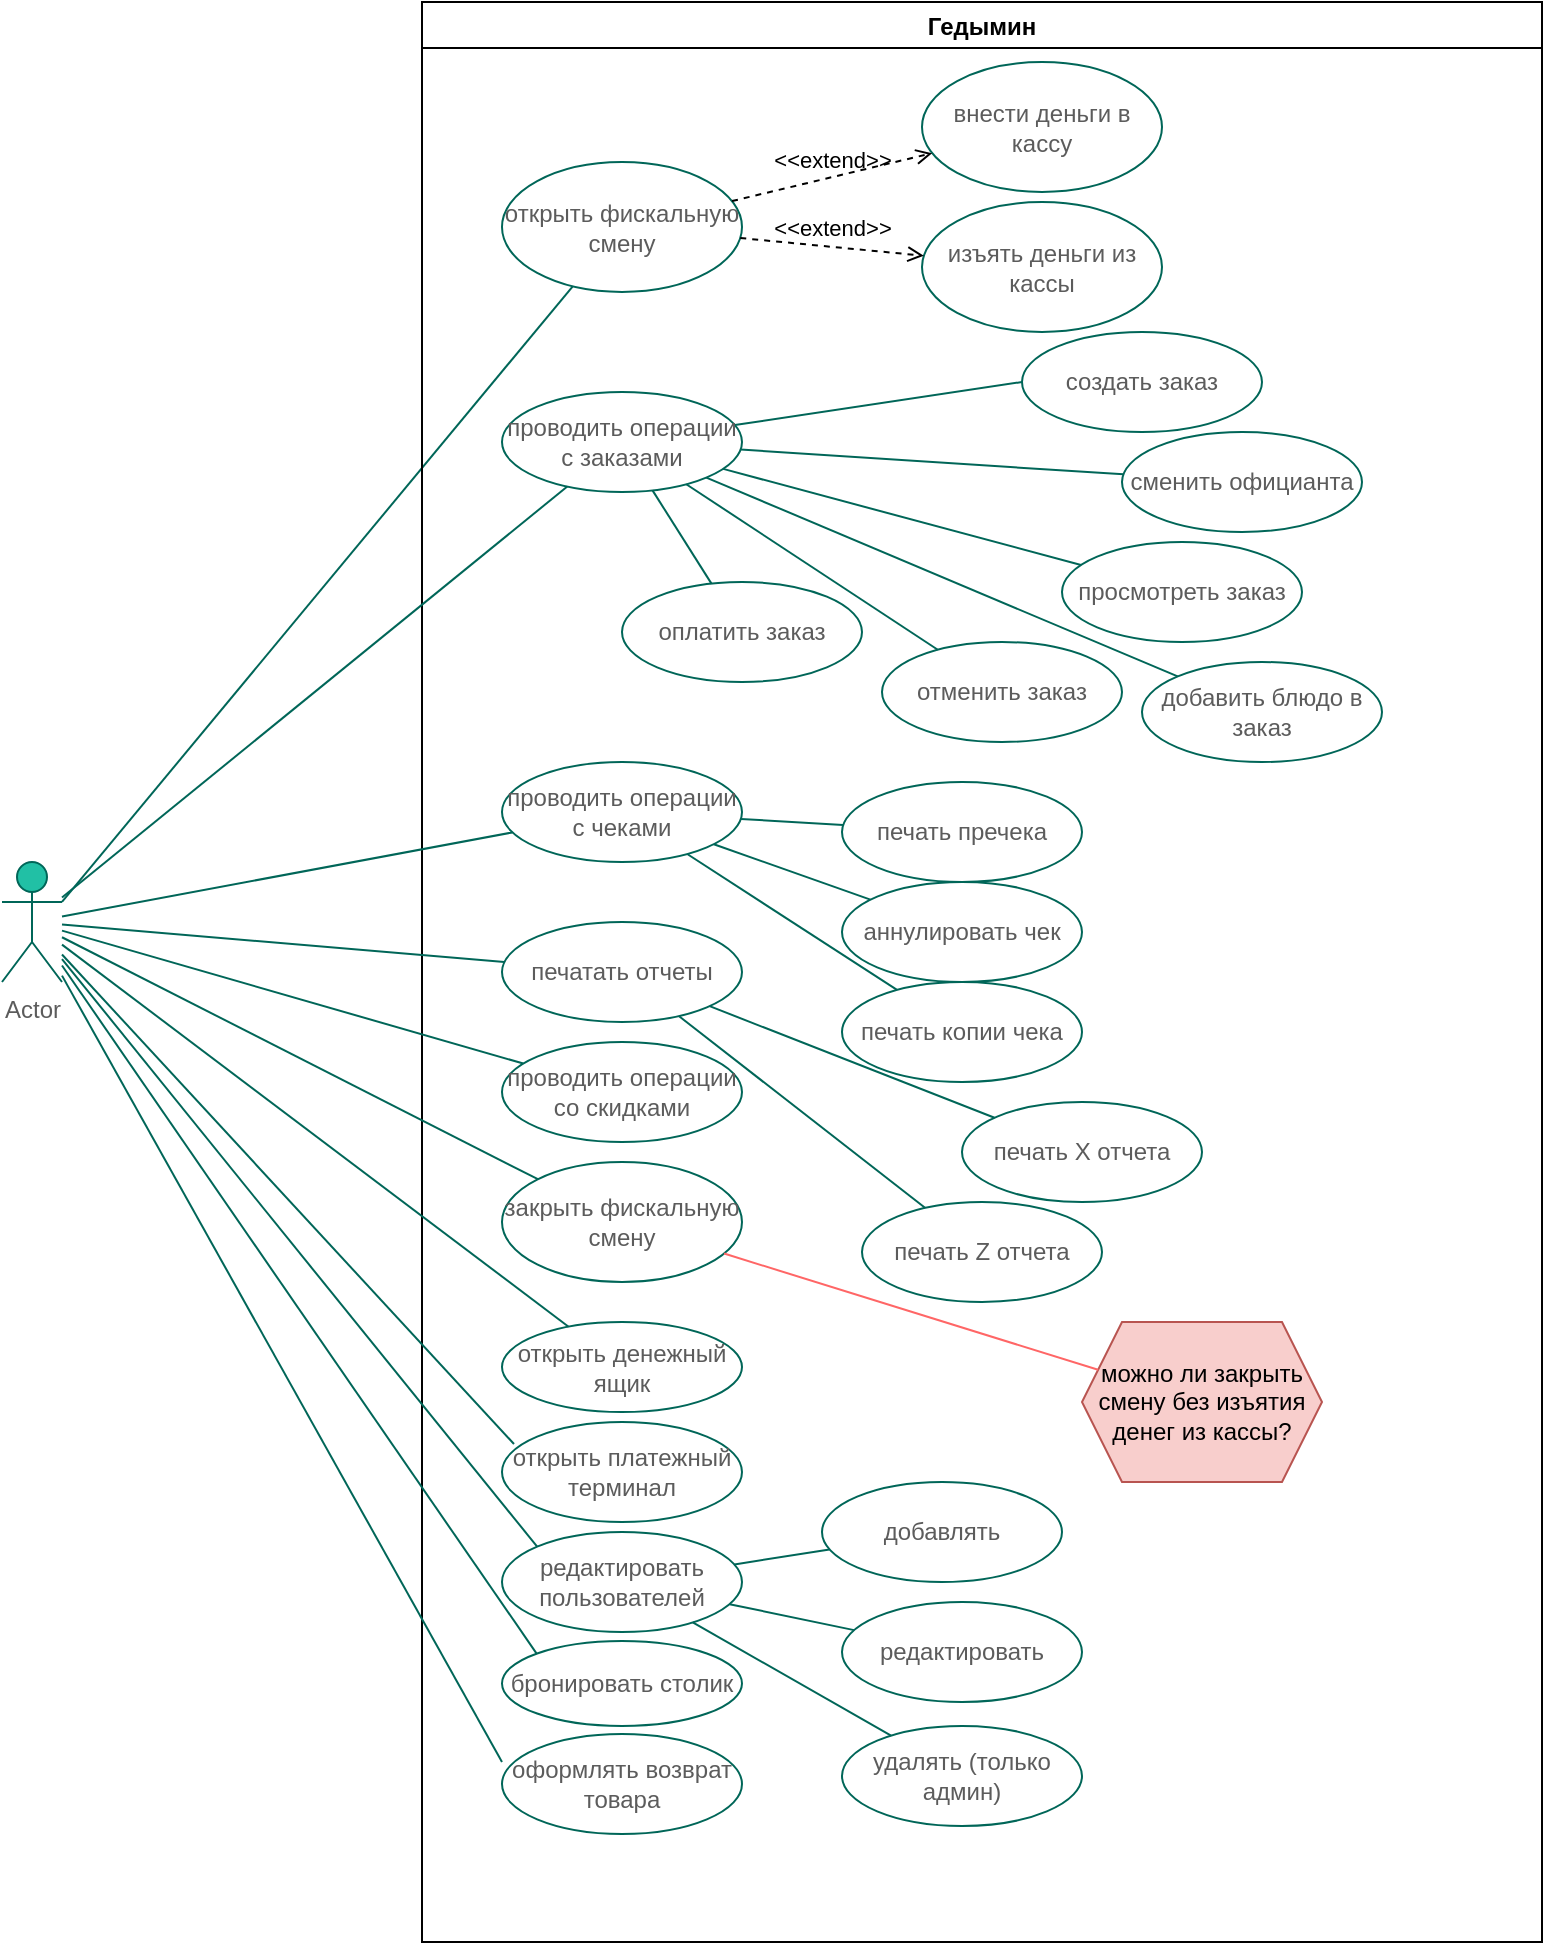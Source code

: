 <mxfile version="15.5.2" type="github"><diagram id="GxYnLsHXxuP-54g7DX-x" name="Page-1"><mxGraphModel dx="941" dy="519" grid="1" gridSize="10" guides="1" tooltips="1" connect="1" arrows="1" fold="1" page="1" pageScale="1" pageWidth="827" pageHeight="1169" math="0" shadow="0"><root><mxCell id="0"/><mxCell id="1" parent="0"/><mxCell id="fbP9ISJhYm2EwNBeFBmf-1" value="Actor" style="shape=umlActor;verticalLabelPosition=bottom;verticalAlign=top;html=1;outlineConnect=0;fillColor=#21C0A5;strokeColor=#006658;fontColor=#5C5C5C;" vertex="1" parent="1"><mxGeometry x="20" y="490" width="30" height="60" as="geometry"/></mxCell><mxCell id="fbP9ISJhYm2EwNBeFBmf-3" value="" style="endArrow=none;html=1;rounded=0;exitX=1;exitY=0.333;exitDx=0;exitDy=0;exitPerimeter=0;strokeColor=#006658;fontColor=#5C5C5C;" edge="1" parent="1" source="fbP9ISJhYm2EwNBeFBmf-1" target="fbP9ISJhYm2EwNBeFBmf-7"><mxGeometry width="50" height="50" relative="1" as="geometry"><mxPoint x="120" y="415" as="sourcePoint"/><mxPoint x="270" y="275" as="targetPoint"/></mxGeometry></mxCell><mxCell id="fbP9ISJhYm2EwNBeFBmf-4" value="Гедымин" style="swimlane;" vertex="1" parent="1"><mxGeometry x="230" y="60" width="560" height="970" as="geometry"/></mxCell><mxCell id="fbP9ISJhYm2EwNBeFBmf-5" value="закрыть фискальную смену" style="ellipse;whiteSpace=wrap;html=1;fillColor=none;strokeColor=#006658;fontColor=#5C5C5C;" vertex="1" parent="fbP9ISJhYm2EwNBeFBmf-4"><mxGeometry x="40" y="580" width="120" height="60" as="geometry"/></mxCell><mxCell id="fbP9ISJhYm2EwNBeFBmf-6" value="проводить операции с чеками" style="ellipse;whiteSpace=wrap;html=1;fillColor=none;strokeColor=#006658;fontColor=#5C5C5C;" vertex="1" parent="fbP9ISJhYm2EwNBeFBmf-4"><mxGeometry x="40" y="380" width="120" height="50" as="geometry"/></mxCell><mxCell id="fbP9ISJhYm2EwNBeFBmf-7" value="открыть фискальную смену" style="ellipse;whiteSpace=wrap;html=1;fillColor=none;strokeColor=#006658;fontColor=#5C5C5C;" vertex="1" parent="fbP9ISJhYm2EwNBeFBmf-4"><mxGeometry x="40" y="80" width="120" height="65" as="geometry"/></mxCell><mxCell id="fbP9ISJhYm2EwNBeFBmf-9" value="создать заказ" style="ellipse;whiteSpace=wrap;html=1;fillColor=none;strokeColor=#006658;fontColor=#5C5C5C;" vertex="1" parent="fbP9ISJhYm2EwNBeFBmf-4"><mxGeometry x="300" y="165" width="120" height="50" as="geometry"/></mxCell><mxCell id="fbP9ISJhYm2EwNBeFBmf-13" value="внести деньги в кассу" style="ellipse;whiteSpace=wrap;html=1;fillColor=none;strokeColor=#006658;fontColor=#5C5C5C;" vertex="1" parent="fbP9ISJhYm2EwNBeFBmf-4"><mxGeometry x="250" y="30" width="120" height="65" as="geometry"/></mxCell><mxCell id="fbP9ISJhYm2EwNBeFBmf-14" value="изъять деньги из кассы" style="ellipse;whiteSpace=wrap;html=1;fillColor=none;strokeColor=#006658;fontColor=#5C5C5C;" vertex="1" parent="fbP9ISJhYm2EwNBeFBmf-4"><mxGeometry x="250" y="100" width="120" height="65" as="geometry"/></mxCell><mxCell id="fbP9ISJhYm2EwNBeFBmf-15" value="&amp;lt;&amp;lt;extend&amp;gt;&amp;gt;" style="html=1;verticalAlign=bottom;labelBackgroundColor=none;endArrow=open;endFill=0;dashed=1;rounded=0;" edge="1" parent="fbP9ISJhYm2EwNBeFBmf-4" source="fbP9ISJhYm2EwNBeFBmf-7" target="fbP9ISJhYm2EwNBeFBmf-13"><mxGeometry width="160" relative="1" as="geometry"><mxPoint x="100" y="210" as="sourcePoint"/><mxPoint x="260" y="210" as="targetPoint"/></mxGeometry></mxCell><mxCell id="fbP9ISJhYm2EwNBeFBmf-16" value="&amp;lt;&amp;lt;extend&amp;gt;&amp;gt;" style="html=1;verticalAlign=bottom;labelBackgroundColor=none;endArrow=open;endFill=0;dashed=1;rounded=0;" edge="1" parent="fbP9ISJhYm2EwNBeFBmf-4" source="fbP9ISJhYm2EwNBeFBmf-7" target="fbP9ISJhYm2EwNBeFBmf-14"><mxGeometry width="160" relative="1" as="geometry"><mxPoint x="169.605" y="81.225" as="sourcePoint"/><mxPoint x="270.47" y="88.441" as="targetPoint"/></mxGeometry></mxCell><mxCell id="fbP9ISJhYm2EwNBeFBmf-19" value="просмотреть заказ" style="ellipse;whiteSpace=wrap;html=1;fillColor=none;strokeColor=#006658;fontColor=#5C5C5C;" vertex="1" parent="fbP9ISJhYm2EwNBeFBmf-4"><mxGeometry x="320" y="270" width="120" height="50" as="geometry"/></mxCell><mxCell id="fbP9ISJhYm2EwNBeFBmf-23" value="отменить заказ" style="ellipse;whiteSpace=wrap;html=1;fillColor=none;strokeColor=#006658;fontColor=#5C5C5C;" vertex="1" parent="fbP9ISJhYm2EwNBeFBmf-4"><mxGeometry x="230" y="320" width="120" height="50" as="geometry"/></mxCell><mxCell id="fbP9ISJhYm2EwNBeFBmf-25" value="проводить операции с заказами" style="ellipse;whiteSpace=wrap;html=1;fillColor=none;strokeColor=#006658;fontColor=#5C5C5C;" vertex="1" parent="fbP9ISJhYm2EwNBeFBmf-4"><mxGeometry x="40" y="195" width="120" height="50" as="geometry"/></mxCell><mxCell id="fbP9ISJhYm2EwNBeFBmf-2" value="" style="endArrow=none;html=1;rounded=0;entryX=0;entryY=0.5;entryDx=0;entryDy=0;strokeColor=#006658;fontColor=#5C5C5C;" edge="1" parent="fbP9ISJhYm2EwNBeFBmf-4" source="fbP9ISJhYm2EwNBeFBmf-25" target="fbP9ISJhYm2EwNBeFBmf-9"><mxGeometry width="50" height="50" relative="1" as="geometry"><mxPoint x="-160" y="385" as="sourcePoint"/><mxPoint x="-110" y="335" as="targetPoint"/></mxGeometry></mxCell><mxCell id="fbP9ISJhYm2EwNBeFBmf-20" value="" style="endArrow=none;html=1;rounded=0;strokeColor=#006658;fontColor=#5C5C5C;" edge="1" parent="fbP9ISJhYm2EwNBeFBmf-4" source="fbP9ISJhYm2EwNBeFBmf-25" target="fbP9ISJhYm2EwNBeFBmf-19"><mxGeometry width="50" height="50" relative="1" as="geometry"><mxPoint x="-100" y="190.091" as="sourcePoint"/><mxPoint x="50" y="141" as="targetPoint"/></mxGeometry></mxCell><mxCell id="fbP9ISJhYm2EwNBeFBmf-24" value="" style="endArrow=none;html=1;rounded=0;strokeColor=#006658;fontColor=#5C5C5C;" edge="1" parent="fbP9ISJhYm2EwNBeFBmf-4" source="fbP9ISJhYm2EwNBeFBmf-25" target="fbP9ISJhYm2EwNBeFBmf-23"><mxGeometry width="50" height="50" relative="1" as="geometry"><mxPoint x="-100" y="195.667" as="sourcePoint"/><mxPoint x="50.338" y="202.348" as="targetPoint"/></mxGeometry></mxCell><mxCell id="fbP9ISJhYm2EwNBeFBmf-30" value="сменить официанта" style="ellipse;whiteSpace=wrap;html=1;fillColor=none;strokeColor=#006658;fontColor=#5C5C5C;" vertex="1" parent="fbP9ISJhYm2EwNBeFBmf-4"><mxGeometry x="350" y="215" width="120" height="50" as="geometry"/></mxCell><mxCell id="fbP9ISJhYm2EwNBeFBmf-31" value="" style="endArrow=none;html=1;rounded=0;strokeColor=#006658;fontColor=#5C5C5C;" edge="1" parent="fbP9ISJhYm2EwNBeFBmf-4" source="fbP9ISJhYm2EwNBeFBmf-25" target="fbP9ISJhYm2EwNBeFBmf-30"><mxGeometry width="50" height="50" relative="1" as="geometry"><mxPoint x="131.018" y="218.416" as="sourcePoint"/><mxPoint x="259.041" y="361.575" as="targetPoint"/></mxGeometry></mxCell><mxCell id="fbP9ISJhYm2EwNBeFBmf-33" value="открыть денежный ящик" style="ellipse;whiteSpace=wrap;html=1;fillColor=none;strokeColor=#006658;fontColor=#5C5C5C;" vertex="1" parent="fbP9ISJhYm2EwNBeFBmf-4"><mxGeometry x="40" y="660" width="120" height="45" as="geometry"/></mxCell><mxCell id="fbP9ISJhYm2EwNBeFBmf-34" value="открыть платежный терминал" style="ellipse;whiteSpace=wrap;html=1;fillColor=none;strokeColor=#006658;fontColor=#5C5C5C;" vertex="1" parent="fbP9ISJhYm2EwNBeFBmf-4"><mxGeometry x="40" y="710" width="120" height="50" as="geometry"/></mxCell><mxCell id="fbP9ISJhYm2EwNBeFBmf-35" value="редактировать пользователей" style="ellipse;whiteSpace=wrap;html=1;fillColor=none;strokeColor=#006658;fontColor=#5C5C5C;" vertex="1" parent="fbP9ISJhYm2EwNBeFBmf-4"><mxGeometry x="40" y="765" width="120" height="50" as="geometry"/></mxCell><mxCell id="fbP9ISJhYm2EwNBeFBmf-36" value="бронировать столик" style="ellipse;whiteSpace=wrap;html=1;fillColor=none;strokeColor=#006658;fontColor=#5C5C5C;" vertex="1" parent="fbP9ISJhYm2EwNBeFBmf-4"><mxGeometry x="40" y="819.5" width="120" height="42.5" as="geometry"/></mxCell><mxCell id="fbP9ISJhYm2EwNBeFBmf-37" value="печать Х отчета" style="ellipse;whiteSpace=wrap;html=1;fillColor=none;strokeColor=#006658;fontColor=#5C5C5C;" vertex="1" parent="fbP9ISJhYm2EwNBeFBmf-4"><mxGeometry x="270" y="550" width="120" height="50" as="geometry"/></mxCell><mxCell id="fbP9ISJhYm2EwNBeFBmf-38" value="печать Z отчета" style="ellipse;whiteSpace=wrap;html=1;fillColor=none;strokeColor=#006658;fontColor=#5C5C5C;" vertex="1" parent="fbP9ISJhYm2EwNBeFBmf-4"><mxGeometry x="220" y="600" width="120" height="50" as="geometry"/></mxCell><mxCell id="fbP9ISJhYm2EwNBeFBmf-39" value="печать пречека" style="ellipse;whiteSpace=wrap;html=1;fillColor=none;strokeColor=#006658;fontColor=#5C5C5C;" vertex="1" parent="fbP9ISJhYm2EwNBeFBmf-4"><mxGeometry x="210" y="390" width="120" height="50" as="geometry"/></mxCell><mxCell id="fbP9ISJhYm2EwNBeFBmf-40" value="оплатить заказ" style="ellipse;whiteSpace=wrap;html=1;fillColor=none;strokeColor=#006658;fontColor=#5C5C5C;" vertex="1" parent="fbP9ISJhYm2EwNBeFBmf-4"><mxGeometry x="100" y="290" width="120" height="50" as="geometry"/></mxCell><mxCell id="fbP9ISJhYm2EwNBeFBmf-41" value="" style="endArrow=none;html=1;rounded=0;strokeColor=#006658;fontColor=#5C5C5C;" edge="1" parent="fbP9ISJhYm2EwNBeFBmf-4" source="fbP9ISJhYm2EwNBeFBmf-25" target="fbP9ISJhYm2EwNBeFBmf-40"><mxGeometry width="50" height="50" relative="1" as="geometry"><mxPoint x="170" y="230" as="sourcePoint"/><mxPoint x="320" y="230" as="targetPoint"/></mxGeometry></mxCell><mxCell id="fbP9ISJhYm2EwNBeFBmf-43" value="аннулировать чек" style="ellipse;whiteSpace=wrap;html=1;fillColor=none;strokeColor=#006658;fontColor=#5C5C5C;" vertex="1" parent="fbP9ISJhYm2EwNBeFBmf-4"><mxGeometry x="210" y="440" width="120" height="50" as="geometry"/></mxCell><mxCell id="fbP9ISJhYm2EwNBeFBmf-44" value="печать копии чека" style="ellipse;whiteSpace=wrap;html=1;fillColor=none;strokeColor=#006658;fontColor=#5C5C5C;" vertex="1" parent="fbP9ISJhYm2EwNBeFBmf-4"><mxGeometry x="210" y="490" width="120" height="50" as="geometry"/></mxCell><mxCell id="fbP9ISJhYm2EwNBeFBmf-45" value="оформлять возврат товара" style="ellipse;whiteSpace=wrap;html=1;fillColor=none;strokeColor=#006658;fontColor=#5C5C5C;" vertex="1" parent="fbP9ISJhYm2EwNBeFBmf-4"><mxGeometry x="40" y="866" width="120" height="50" as="geometry"/></mxCell><mxCell id="fbP9ISJhYm2EwNBeFBmf-46" value="добавлять" style="ellipse;whiteSpace=wrap;html=1;fillColor=none;strokeColor=#006658;fontColor=#5C5C5C;" vertex="1" parent="fbP9ISJhYm2EwNBeFBmf-4"><mxGeometry x="200" y="740" width="120" height="50" as="geometry"/></mxCell><mxCell id="fbP9ISJhYm2EwNBeFBmf-47" value="редактировать" style="ellipse;whiteSpace=wrap;html=1;fillColor=none;strokeColor=#006658;fontColor=#5C5C5C;" vertex="1" parent="fbP9ISJhYm2EwNBeFBmf-4"><mxGeometry x="210" y="800" width="120" height="50" as="geometry"/></mxCell><mxCell id="fbP9ISJhYm2EwNBeFBmf-48" value="удалять (только админ)" style="ellipse;whiteSpace=wrap;html=1;fillColor=none;strokeColor=#006658;fontColor=#5C5C5C;" vertex="1" parent="fbP9ISJhYm2EwNBeFBmf-4"><mxGeometry x="210" y="862" width="120" height="50" as="geometry"/></mxCell><mxCell id="fbP9ISJhYm2EwNBeFBmf-50" value="" style="endArrow=none;html=1;rounded=0;strokeColor=#006658;fontColor=#5C5C5C;" edge="1" parent="fbP9ISJhYm2EwNBeFBmf-4" source="fbP9ISJhYm2EwNBeFBmf-46" target="fbP9ISJhYm2EwNBeFBmf-35"><mxGeometry width="50" height="50" relative="1" as="geometry"><mxPoint x="410" y="660" as="sourcePoint"/><mxPoint x="267.897" y="333.88" as="targetPoint"/></mxGeometry></mxCell><mxCell id="fbP9ISJhYm2EwNBeFBmf-51" value="" style="endArrow=none;html=1;rounded=0;strokeColor=#006658;fontColor=#5C5C5C;" edge="1" parent="fbP9ISJhYm2EwNBeFBmf-4" source="fbP9ISJhYm2EwNBeFBmf-47" target="fbP9ISJhYm2EwNBeFBmf-35"><mxGeometry width="50" height="50" relative="1" as="geometry"><mxPoint x="210.275" y="807.389" as="sourcePoint"/><mxPoint x="169.805" y="809.884" as="targetPoint"/></mxGeometry></mxCell><mxCell id="fbP9ISJhYm2EwNBeFBmf-52" value="" style="endArrow=none;html=1;rounded=0;strokeColor=#006658;fontColor=#5C5C5C;" edge="1" parent="fbP9ISJhYm2EwNBeFBmf-4" source="fbP9ISJhYm2EwNBeFBmf-48" target="fbP9ISJhYm2EwNBeFBmf-35"><mxGeometry width="50" height="50" relative="1" as="geometry"><mxPoint x="220.275" y="817.389" as="sourcePoint"/><mxPoint x="179.805" y="819.884" as="targetPoint"/></mxGeometry></mxCell><mxCell id="fbP9ISJhYm2EwNBeFBmf-53" value="" style="endArrow=none;html=1;rounded=0;strokeColor=#006658;fontColor=#5C5C5C;" edge="1" parent="fbP9ISJhYm2EwNBeFBmf-4" source="fbP9ISJhYm2EwNBeFBmf-6" target="fbP9ISJhYm2EwNBeFBmf-39"><mxGeometry width="50" height="50" relative="1" as="geometry"><mxPoint x="125.202" y="254.184" as="sourcePoint"/><mxPoint x="154.73" y="300.823" as="targetPoint"/></mxGeometry></mxCell><mxCell id="fbP9ISJhYm2EwNBeFBmf-54" value="" style="endArrow=none;html=1;rounded=0;strokeColor=#006658;fontColor=#5C5C5C;" edge="1" parent="fbP9ISJhYm2EwNBeFBmf-4" source="fbP9ISJhYm2EwNBeFBmf-6" target="fbP9ISJhYm2EwNBeFBmf-43"><mxGeometry width="50" height="50" relative="1" as="geometry"><mxPoint x="135.202" y="264.184" as="sourcePoint"/><mxPoint x="164.73" y="310.823" as="targetPoint"/></mxGeometry></mxCell><mxCell id="fbP9ISJhYm2EwNBeFBmf-55" value="" style="endArrow=none;html=1;rounded=0;strokeColor=#006658;fontColor=#5C5C5C;" edge="1" parent="fbP9ISJhYm2EwNBeFBmf-4" source="fbP9ISJhYm2EwNBeFBmf-6" target="fbP9ISJhYm2EwNBeFBmf-44"><mxGeometry width="50" height="50" relative="1" as="geometry"><mxPoint x="145.202" y="274.184" as="sourcePoint"/><mxPoint x="174.73" y="320.823" as="targetPoint"/></mxGeometry></mxCell><mxCell id="fbP9ISJhYm2EwNBeFBmf-56" value="добавить блюдо в заказ" style="ellipse;whiteSpace=wrap;html=1;fillColor=none;strokeColor=#006658;fontColor=#5C5C5C;" vertex="1" parent="fbP9ISJhYm2EwNBeFBmf-4"><mxGeometry x="360" y="330" width="120" height="50" as="geometry"/></mxCell><mxCell id="fbP9ISJhYm2EwNBeFBmf-57" value="" style="endArrow=none;html=1;rounded=0;strokeColor=#006658;fontColor=#5C5C5C;" edge="1" parent="fbP9ISJhYm2EwNBeFBmf-4" source="fbP9ISJhYm2EwNBeFBmf-25" target="fbP9ISJhYm2EwNBeFBmf-56"><mxGeometry width="50" height="50" relative="1" as="geometry"><mxPoint x="125.202" y="254.184" as="sourcePoint"/><mxPoint x="154.73" y="300.823" as="targetPoint"/></mxGeometry></mxCell><mxCell id="fbP9ISJhYm2EwNBeFBmf-58" value="проводить операции со скидками" style="ellipse;whiteSpace=wrap;html=1;fillColor=none;strokeColor=#006658;fontColor=#5C5C5C;" vertex="1" parent="fbP9ISJhYm2EwNBeFBmf-4"><mxGeometry x="40" y="520" width="120" height="50" as="geometry"/></mxCell><mxCell id="fbP9ISJhYm2EwNBeFBmf-59" value="печатать отчеты" style="ellipse;whiteSpace=wrap;html=1;fillColor=none;strokeColor=#006658;fontColor=#5C5C5C;" vertex="1" parent="fbP9ISJhYm2EwNBeFBmf-4"><mxGeometry x="40" y="460" width="120" height="50" as="geometry"/></mxCell><mxCell id="fbP9ISJhYm2EwNBeFBmf-62" value="" style="endArrow=none;html=1;rounded=0;strokeColor=#006658;fontColor=#5C5C5C;" edge="1" parent="fbP9ISJhYm2EwNBeFBmf-4" source="fbP9ISJhYm2EwNBeFBmf-59" target="fbP9ISJhYm2EwNBeFBmf-38"><mxGeometry width="50" height="50" relative="1" as="geometry"><mxPoint x="-150" y="493.692" as="sourcePoint"/><mxPoint x="75.297" y="549.149" as="targetPoint"/></mxGeometry></mxCell><mxCell id="fbP9ISJhYm2EwNBeFBmf-63" value="" style="endArrow=none;html=1;rounded=0;strokeColor=#006658;fontColor=#5C5C5C;" edge="1" parent="fbP9ISJhYm2EwNBeFBmf-4" source="fbP9ISJhYm2EwNBeFBmf-59" target="fbP9ISJhYm2EwNBeFBmf-37"><mxGeometry width="50" height="50" relative="1" as="geometry"><mxPoint x="157.583" y="554.797" as="sourcePoint"/><mxPoint x="247.574" y="592.322" as="targetPoint"/></mxGeometry></mxCell><mxCell id="fbP9ISJhYm2EwNBeFBmf-32" value="можно ли закрыть смену без изъятия денег из кассы?" style="shape=hexagon;perimeter=hexagonPerimeter2;whiteSpace=wrap;html=1;fixedSize=1;fillColor=#f8cecc;strokeColor=#b85450;" vertex="1" parent="fbP9ISJhYm2EwNBeFBmf-4"><mxGeometry x="330" y="660" width="120" height="80" as="geometry"/></mxCell><mxCell id="fbP9ISJhYm2EwNBeFBmf-64" value="" style="endArrow=none;html=1;rounded=0;strokeColor=#FF6666;fontColor=#5C5C5C;" edge="1" parent="fbP9ISJhYm2EwNBeFBmf-4" source="fbP9ISJhYm2EwNBeFBmf-5" target="fbP9ISJhYm2EwNBeFBmf-32"><mxGeometry width="50" height="50" relative="1" as="geometry"><mxPoint x="138.417" y="517.018" as="sourcePoint"/><mxPoint x="261.667" y="612.963" as="targetPoint"/></mxGeometry></mxCell><mxCell id="fbP9ISJhYm2EwNBeFBmf-21" value="" style="endArrow=none;html=1;rounded=0;strokeColor=#006658;fontColor=#5C5C5C;" edge="1" parent="1" source="fbP9ISJhYm2EwNBeFBmf-1" target="fbP9ISJhYm2EwNBeFBmf-6"><mxGeometry width="50" height="50" relative="1" as="geometry"><mxPoint x="140" y="270.091" as="sourcePoint"/><mxPoint x="290" y="221" as="targetPoint"/></mxGeometry></mxCell><mxCell id="fbP9ISJhYm2EwNBeFBmf-22" value="" style="endArrow=none;html=1;rounded=0;strokeColor=#006658;fontColor=#5C5C5C;" edge="1" parent="1" source="fbP9ISJhYm2EwNBeFBmf-1" target="fbP9ISJhYm2EwNBeFBmf-5"><mxGeometry width="50" height="50" relative="1" as="geometry"><mxPoint x="150" y="280.091" as="sourcePoint"/><mxPoint x="300" y="231" as="targetPoint"/></mxGeometry></mxCell><mxCell id="fbP9ISJhYm2EwNBeFBmf-27" value="" style="endArrow=none;html=1;rounded=0;strokeColor=#006658;fontColor=#5C5C5C;" edge="1" parent="1" source="fbP9ISJhYm2EwNBeFBmf-1" target="fbP9ISJhYm2EwNBeFBmf-25"><mxGeometry width="50" height="50" relative="1" as="geometry"><mxPoint x="130" y="273" as="sourcePoint"/><mxPoint x="303.061" y="365.299" as="targetPoint"/></mxGeometry></mxCell><mxCell id="fbP9ISJhYm2EwNBeFBmf-60" value="" style="endArrow=none;html=1;rounded=0;strokeColor=#006658;fontColor=#5C5C5C;" edge="1" parent="1" source="fbP9ISJhYm2EwNBeFBmf-1" target="fbP9ISJhYm2EwNBeFBmf-58"><mxGeometry width="50" height="50" relative="1" as="geometry"><mxPoint x="60" y="533.692" as="sourcePoint"/><mxPoint x="285.297" y="589.149" as="targetPoint"/></mxGeometry></mxCell><mxCell id="fbP9ISJhYm2EwNBeFBmf-61" value="" style="endArrow=none;html=1;rounded=0;strokeColor=#006658;fontColor=#5C5C5C;" edge="1" parent="1" source="fbP9ISJhYm2EwNBeFBmf-1" target="fbP9ISJhYm2EwNBeFBmf-59"><mxGeometry width="50" height="50" relative="1" as="geometry"><mxPoint x="70" y="543.692" as="sourcePoint"/><mxPoint x="295.297" y="599.149" as="targetPoint"/></mxGeometry></mxCell><mxCell id="fbP9ISJhYm2EwNBeFBmf-65" value="" style="endArrow=none;html=1;rounded=0;strokeColor=#006658;fontColor=#5C5C5C;" edge="1" parent="1" source="fbP9ISJhYm2EwNBeFBmf-1" target="fbP9ISJhYm2EwNBeFBmf-33"><mxGeometry width="50" height="50" relative="1" as="geometry"><mxPoint x="60" y="537.627" as="sourcePoint"/><mxPoint x="297.932" y="658.609" as="targetPoint"/></mxGeometry></mxCell><mxCell id="fbP9ISJhYm2EwNBeFBmf-66" value="" style="endArrow=none;html=1;rounded=0;strokeColor=#006658;fontColor=#5C5C5C;entryX=0.05;entryY=0.22;entryDx=0;entryDy=0;entryPerimeter=0;" edge="1" parent="1" source="fbP9ISJhYm2EwNBeFBmf-1" target="fbP9ISJhYm2EwNBeFBmf-34"><mxGeometry width="50" height="50" relative="1" as="geometry"><mxPoint x="70" y="547.627" as="sourcePoint"/><mxPoint x="307.932" y="668.609" as="targetPoint"/></mxGeometry></mxCell><mxCell id="fbP9ISJhYm2EwNBeFBmf-67" value="" style="endArrow=none;html=1;rounded=0;strokeColor=#006658;fontColor=#5C5C5C;entryX=0;entryY=0;entryDx=0;entryDy=0;" edge="1" parent="1" source="fbP9ISJhYm2EwNBeFBmf-1" target="fbP9ISJhYm2EwNBeFBmf-35"><mxGeometry width="50" height="50" relative="1" as="geometry"><mxPoint x="80" y="557.627" as="sourcePoint"/><mxPoint x="317.932" y="678.609" as="targetPoint"/></mxGeometry></mxCell><mxCell id="fbP9ISJhYm2EwNBeFBmf-68" value="" style="endArrow=none;html=1;rounded=0;strokeColor=#006658;fontColor=#5C5C5C;entryX=0;entryY=0;entryDx=0;entryDy=0;" edge="1" parent="1" source="fbP9ISJhYm2EwNBeFBmf-1" target="fbP9ISJhYm2EwNBeFBmf-36"><mxGeometry width="50" height="50" relative="1" as="geometry"><mxPoint x="90" y="567.627" as="sourcePoint"/><mxPoint x="327.932" y="688.609" as="targetPoint"/></mxGeometry></mxCell><mxCell id="fbP9ISJhYm2EwNBeFBmf-69" value="" style="endArrow=none;html=1;rounded=0;strokeColor=#006658;fontColor=#5C5C5C;entryX=0;entryY=0.28;entryDx=0;entryDy=0;entryPerimeter=0;" edge="1" parent="1" source="fbP9ISJhYm2EwNBeFBmf-1" target="fbP9ISJhYm2EwNBeFBmf-45"><mxGeometry width="50" height="50" relative="1" as="geometry"><mxPoint x="60" y="551.747" as="sourcePoint"/><mxPoint x="297.323" y="895.813" as="targetPoint"/></mxGeometry></mxCell></root></mxGraphModel></diagram></mxfile>
